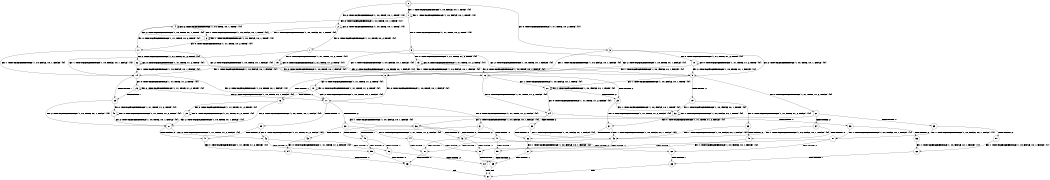 digraph BCG {
size = "7, 10.5";
center = TRUE;
node [shape = circle];
0 [peripheries = 2];
0 -> 1 [label = "EX !1 !ATOMIC_EXCH_BRANCH (1, +0, FALSE, +0, 1, TRUE) !{0}"];
0 -> 2 [label = "EX !2 !ATOMIC_EXCH_BRANCH (1, +0, TRUE, +0, 1, TRUE) !{0}"];
0 -> 3 [label = "EX !0 !ATOMIC_EXCH_BRANCH (1, +1, TRUE, +0, 2, TRUE) !{0}"];
1 -> 4 [label = "EX !2 !ATOMIC_EXCH_BRANCH (1, +0, TRUE, +0, 1, TRUE) !{0}"];
1 -> 5 [label = "EX !0 !ATOMIC_EXCH_BRANCH (1, +1, TRUE, +0, 2, TRUE) !{0}"];
1 -> 1 [label = "EX !1 !ATOMIC_EXCH_BRANCH (1, +0, FALSE, +0, 1, TRUE) !{0}"];
2 -> 6 [label = "EX !1 !ATOMIC_EXCH_BRANCH (1, +0, FALSE, +0, 1, TRUE) !{0}"];
2 -> 7 [label = "EX !0 !ATOMIC_EXCH_BRANCH (1, +1, TRUE, +0, 2, TRUE) !{0}"];
2 -> 2 [label = "EX !2 !ATOMIC_EXCH_BRANCH (1, +0, TRUE, +0, 1, TRUE) !{0}"];
3 -> 8 [label = "EX !1 !ATOMIC_EXCH_BRANCH (1, +0, FALSE, +0, 1, FALSE) !{0}"];
3 -> 9 [label = "EX !2 !ATOMIC_EXCH_BRANCH (1, +0, TRUE, +0, 1, FALSE) !{0}"];
3 -> 10 [label = "EX !0 !ATOMIC_EXCH_BRANCH (1, +1, TRUE, +1, 2, TRUE) !{0}"];
4 -> 11 [label = "EX !0 !ATOMIC_EXCH_BRANCH (1, +1, TRUE, +0, 2, TRUE) !{0}"];
4 -> 4 [label = "EX !2 !ATOMIC_EXCH_BRANCH (1, +0, TRUE, +0, 1, TRUE) !{0}"];
4 -> 6 [label = "EX !1 !ATOMIC_EXCH_BRANCH (1, +0, FALSE, +0, 1, TRUE) !{0}"];
5 -> 12 [label = "EX !2 !ATOMIC_EXCH_BRANCH (1, +0, TRUE, +0, 1, FALSE) !{0}"];
5 -> 8 [label = "EX !1 !ATOMIC_EXCH_BRANCH (1, +0, FALSE, +0, 1, FALSE) !{0}"];
5 -> 13 [label = "EX !0 !ATOMIC_EXCH_BRANCH (1, +1, TRUE, +1, 2, TRUE) !{0}"];
6 -> 11 [label = "EX !0 !ATOMIC_EXCH_BRANCH (1, +1, TRUE, +0, 2, TRUE) !{0}"];
6 -> 4 [label = "EX !2 !ATOMIC_EXCH_BRANCH (1, +0, TRUE, +0, 1, TRUE) !{0}"];
6 -> 6 [label = "EX !1 !ATOMIC_EXCH_BRANCH (1, +0, FALSE, +0, 1, TRUE) !{0}"];
7 -> 14 [label = "EX !1 !ATOMIC_EXCH_BRANCH (1, +0, FALSE, +0, 1, FALSE) !{0}"];
7 -> 9 [label = "EX !2 !ATOMIC_EXCH_BRANCH (1, +0, TRUE, +0, 1, FALSE) !{0}"];
7 -> 15 [label = "EX !0 !ATOMIC_EXCH_BRANCH (1, +1, TRUE, +1, 2, TRUE) !{0}"];
8 -> 16 [label = "TERMINATE !1"];
8 -> 17 [label = "EX !2 !ATOMIC_EXCH_BRANCH (1, +0, TRUE, +0, 1, FALSE) !{0}"];
8 -> 18 [label = "EX !0 !ATOMIC_EXCH_BRANCH (1, +1, TRUE, +1, 2, TRUE) !{0}"];
9 -> 19 [label = "TERMINATE !2"];
9 -> 20 [label = "EX !1 !ATOMIC_EXCH_BRANCH (1, +0, FALSE, +0, 1, TRUE) !{0}"];
9 -> 21 [label = "EX !0 !ATOMIC_EXCH_BRANCH (1, +1, TRUE, +1, 2, FALSE) !{0}"];
10 -> 8 [label = "EX !1 !ATOMIC_EXCH_BRANCH (1, +0, FALSE, +0, 1, FALSE) !{0}"];
10 -> 9 [label = "EX !2 !ATOMIC_EXCH_BRANCH (1, +0, TRUE, +0, 1, FALSE) !{0}"];
10 -> 10 [label = "EX !0 !ATOMIC_EXCH_BRANCH (1, +1, TRUE, +1, 2, TRUE) !{0}"];
11 -> 12 [label = "EX !2 !ATOMIC_EXCH_BRANCH (1, +0, TRUE, +0, 1, FALSE) !{0}"];
11 -> 14 [label = "EX !1 !ATOMIC_EXCH_BRANCH (1, +0, FALSE, +0, 1, FALSE) !{0}"];
11 -> 22 [label = "EX !0 !ATOMIC_EXCH_BRANCH (1, +1, TRUE, +1, 2, TRUE) !{0}"];
12 -> 23 [label = "TERMINATE !2"];
12 -> 20 [label = "EX !1 !ATOMIC_EXCH_BRANCH (1, +0, FALSE, +0, 1, TRUE) !{0}"];
12 -> 24 [label = "EX !0 !ATOMIC_EXCH_BRANCH (1, +1, TRUE, +1, 2, FALSE) !{0}"];
13 -> 12 [label = "EX !2 !ATOMIC_EXCH_BRANCH (1, +0, TRUE, +0, 1, FALSE) !{0}"];
13 -> 8 [label = "EX !1 !ATOMIC_EXCH_BRANCH (1, +0, FALSE, +0, 1, FALSE) !{0}"];
13 -> 13 [label = "EX !0 !ATOMIC_EXCH_BRANCH (1, +1, TRUE, +1, 2, TRUE) !{0}"];
14 -> 25 [label = "TERMINATE !1"];
14 -> 17 [label = "EX !2 !ATOMIC_EXCH_BRANCH (1, +0, TRUE, +0, 1, FALSE) !{0}"];
14 -> 26 [label = "EX !0 !ATOMIC_EXCH_BRANCH (1, +1, TRUE, +1, 2, TRUE) !{0}"];
15 -> 14 [label = "EX !1 !ATOMIC_EXCH_BRANCH (1, +0, FALSE, +0, 1, FALSE) !{0}"];
15 -> 9 [label = "EX !2 !ATOMIC_EXCH_BRANCH (1, +0, TRUE, +0, 1, FALSE) !{0}"];
15 -> 15 [label = "EX !0 !ATOMIC_EXCH_BRANCH (1, +1, TRUE, +1, 2, TRUE) !{0}"];
16 -> 27 [label = "EX !2 !ATOMIC_EXCH_BRANCH (1, +0, TRUE, +0, 1, FALSE) !{0}"];
16 -> 28 [label = "EX !0 !ATOMIC_EXCH_BRANCH (1, +1, TRUE, +1, 2, TRUE) !{0}"];
17 -> 29 [label = "TERMINATE !1"];
17 -> 30 [label = "TERMINATE !2"];
17 -> 31 [label = "EX !0 !ATOMIC_EXCH_BRANCH (1, +1, TRUE, +1, 2, FALSE) !{0}"];
18 -> 16 [label = "TERMINATE !1"];
18 -> 17 [label = "EX !2 !ATOMIC_EXCH_BRANCH (1, +0, TRUE, +0, 1, FALSE) !{0}"];
18 -> 18 [label = "EX !0 !ATOMIC_EXCH_BRANCH (1, +1, TRUE, +1, 2, TRUE) !{0}"];
19 -> 32 [label = "EX !1 !ATOMIC_EXCH_BRANCH (1, +0, FALSE, +0, 1, TRUE) !{0}"];
19 -> 33 [label = "EX !0 !ATOMIC_EXCH_BRANCH (1, +1, TRUE, +1, 2, FALSE) !{0}"];
20 -> 23 [label = "TERMINATE !2"];
20 -> 20 [label = "EX !1 !ATOMIC_EXCH_BRANCH (1, +0, FALSE, +0, 1, TRUE) !{0}"];
20 -> 24 [label = "EX !0 !ATOMIC_EXCH_BRANCH (1, +1, TRUE, +1, 2, FALSE) !{0}"];
21 -> 34 [label = "TERMINATE !2"];
21 -> 35 [label = "TERMINATE !0"];
21 -> 36 [label = "EX !1 !ATOMIC_EXCH_BRANCH (1, +0, FALSE, +0, 1, FALSE) !{0}"];
22 -> 12 [label = "EX !2 !ATOMIC_EXCH_BRANCH (1, +0, TRUE, +0, 1, FALSE) !{0}"];
22 -> 14 [label = "EX !1 !ATOMIC_EXCH_BRANCH (1, +0, FALSE, +0, 1, FALSE) !{0}"];
22 -> 22 [label = "EX !0 !ATOMIC_EXCH_BRANCH (1, +1, TRUE, +1, 2, TRUE) !{0}"];
23 -> 32 [label = "EX !1 !ATOMIC_EXCH_BRANCH (1, +0, FALSE, +0, 1, TRUE) !{0}"];
23 -> 37 [label = "EX !0 !ATOMIC_EXCH_BRANCH (1, +1, TRUE, +1, 2, FALSE) !{0}"];
24 -> 38 [label = "TERMINATE !2"];
24 -> 39 [label = "TERMINATE !0"];
24 -> 36 [label = "EX !1 !ATOMIC_EXCH_BRANCH (1, +0, FALSE, +0, 1, FALSE) !{0}"];
25 -> 27 [label = "EX !2 !ATOMIC_EXCH_BRANCH (1, +0, TRUE, +0, 1, FALSE) !{0}"];
25 -> 40 [label = "EX !0 !ATOMIC_EXCH_BRANCH (1, +1, TRUE, +1, 2, TRUE) !{0}"];
26 -> 25 [label = "TERMINATE !1"];
26 -> 17 [label = "EX !2 !ATOMIC_EXCH_BRANCH (1, +0, TRUE, +0, 1, FALSE) !{0}"];
26 -> 26 [label = "EX !0 !ATOMIC_EXCH_BRANCH (1, +1, TRUE, +1, 2, TRUE) !{0}"];
27 -> 41 [label = "TERMINATE !2"];
27 -> 42 [label = "EX !0 !ATOMIC_EXCH_BRANCH (1, +1, TRUE, +1, 2, FALSE) !{0}"];
28 -> 27 [label = "EX !2 !ATOMIC_EXCH_BRANCH (1, +0, TRUE, +0, 1, FALSE) !{0}"];
28 -> 28 [label = "EX !0 !ATOMIC_EXCH_BRANCH (1, +1, TRUE, +1, 2, TRUE) !{0}"];
29 -> 41 [label = "TERMINATE !2"];
29 -> 42 [label = "EX !0 !ATOMIC_EXCH_BRANCH (1, +1, TRUE, +1, 2, FALSE) !{0}"];
30 -> 43 [label = "TERMINATE !1"];
30 -> 44 [label = "EX !0 !ATOMIC_EXCH_BRANCH (1, +1, TRUE, +1, 2, FALSE) !{0}"];
31 -> 45 [label = "TERMINATE !1"];
31 -> 46 [label = "TERMINATE !2"];
31 -> 47 [label = "TERMINATE !0"];
32 -> 32 [label = "EX !1 !ATOMIC_EXCH_BRANCH (1, +0, FALSE, +0, 1, TRUE) !{0}"];
32 -> 37 [label = "EX !0 !ATOMIC_EXCH_BRANCH (1, +1, TRUE, +1, 2, FALSE) !{0}"];
33 -> 48 [label = "TERMINATE !0"];
33 -> 49 [label = "EX !1 !ATOMIC_EXCH_BRANCH (1, +0, FALSE, +0, 1, FALSE) !{0}"];
34 -> 48 [label = "TERMINATE !0"];
34 -> 49 [label = "EX !1 !ATOMIC_EXCH_BRANCH (1, +0, FALSE, +0, 1, FALSE) !{0}"];
35 -> 50 [label = "TERMINATE !2"];
35 -> 51 [label = "EX !1 !ATOMIC_EXCH_BRANCH (1, +0, FALSE, +0, 1, FALSE) !{1}"];
36 -> 45 [label = "TERMINATE !1"];
36 -> 46 [label = "TERMINATE !2"];
36 -> 47 [label = "TERMINATE !0"];
37 -> 52 [label = "TERMINATE !0"];
37 -> 49 [label = "EX !1 !ATOMIC_EXCH_BRANCH (1, +0, FALSE, +0, 1, FALSE) !{0}"];
38 -> 52 [label = "TERMINATE !0"];
38 -> 49 [label = "EX !1 !ATOMIC_EXCH_BRANCH (1, +0, FALSE, +0, 1, FALSE) !{0}"];
39 -> 53 [label = "TERMINATE !2"];
39 -> 51 [label = "EX !1 !ATOMIC_EXCH_BRANCH (1, +0, FALSE, +0, 1, FALSE) !{1}"];
40 -> 27 [label = "EX !2 !ATOMIC_EXCH_BRANCH (1, +0, TRUE, +0, 1, FALSE) !{0}"];
40 -> 40 [label = "EX !0 !ATOMIC_EXCH_BRANCH (1, +1, TRUE, +1, 2, TRUE) !{0}"];
41 -> 54 [label = "EX !0 !ATOMIC_EXCH_BRANCH (1, +1, TRUE, +1, 2, FALSE) !{0}"];
42 -> 55 [label = "TERMINATE !2"];
42 -> 56 [label = "TERMINATE !0"];
43 -> 54 [label = "EX !0 !ATOMIC_EXCH_BRANCH (1, +1, TRUE, +1, 2, FALSE) !{0}"];
44 -> 57 [label = "TERMINATE !1"];
44 -> 58 [label = "TERMINATE !0"];
45 -> 55 [label = "TERMINATE !2"];
45 -> 56 [label = "TERMINATE !0"];
46 -> 57 [label = "TERMINATE !1"];
46 -> 58 [label = "TERMINATE !0"];
47 -> 59 [label = "TERMINATE !1"];
47 -> 60 [label = "TERMINATE !2"];
48 -> 61 [label = "EX !1 !ATOMIC_EXCH_BRANCH (1, +0, FALSE, +0, 1, FALSE) !{2}"];
49 -> 57 [label = "TERMINATE !1"];
49 -> 58 [label = "TERMINATE !0"];
50 -> 62 [label = "EX !1 !ATOMIC_EXCH_BRANCH (1, +0, FALSE, +0, 1, FALSE) !{1}"];
51 -> 59 [label = "TERMINATE !1"];
51 -> 60 [label = "TERMINATE !2"];
52 -> 61 [label = "EX !1 !ATOMIC_EXCH_BRANCH (1, +0, FALSE, +0, 1, FALSE) !{2}"];
53 -> 62 [label = "EX !1 !ATOMIC_EXCH_BRANCH (1, +0, FALSE, +0, 1, FALSE) !{1}"];
54 -> 63 [label = "TERMINATE !0"];
55 -> 63 [label = "TERMINATE !0"];
56 -> 64 [label = "TERMINATE !2"];
57 -> 63 [label = "TERMINATE !0"];
58 -> 65 [label = "TERMINATE !1"];
59 -> 64 [label = "TERMINATE !2"];
60 -> 66 [label = "TERMINATE !1"];
61 -> 65 [label = "TERMINATE !1"];
62 -> 66 [label = "TERMINATE !1"];
63 -> 67 [label = "exit"];
64 -> 67 [label = "exit"];
65 -> 67 [label = "exit"];
66 -> 67 [label = "exit"];
}
